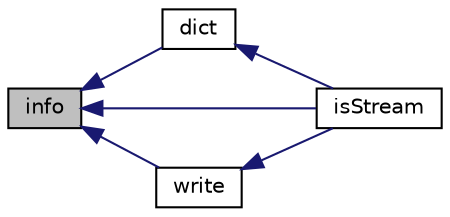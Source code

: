 digraph "info"
{
  bgcolor="transparent";
  edge [fontname="Helvetica",fontsize="10",labelfontname="Helvetica",labelfontsize="10"];
  node [fontname="Helvetica",fontsize="10",shape=record];
  rankdir="LR";
  Node1 [label="info",height=0.2,width=0.4,color="black", fillcolor="grey75", style="filled", fontcolor="black"];
  Node1 -> Node2 [dir="back",color="midnightblue",fontsize="10",style="solid",fontname="Helvetica"];
  Node2 [label="dict",height=0.2,width=0.4,color="black",URL="$a02007.html#a193891e89d96c3d3699885e60fe0a609",tooltip="This entry is not a dictionary,. "];
  Node2 -> Node3 [dir="back",color="midnightblue",fontsize="10",style="solid",fontname="Helvetica"];
  Node3 [label="isStream",height=0.2,width=0.4,color="black",URL="$a02007.html#ace9fd8110363e0f4e3afe8f688253825",tooltip="Return true because this entry is a stream. "];
  Node1 -> Node3 [dir="back",color="midnightblue",fontsize="10",style="solid",fontname="Helvetica"];
  Node1 -> Node4 [dir="back",color="midnightblue",fontsize="10",style="solid",fontname="Helvetica"];
  Node4 [label="write",height=0.2,width=0.4,color="black",URL="$a02007.html#a0941061ad5a26be83b4107d05750ace6",tooltip="Write. "];
  Node4 -> Node3 [dir="back",color="midnightblue",fontsize="10",style="solid",fontname="Helvetica"];
}
